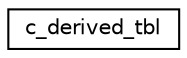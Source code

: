 digraph "Graphical Class Hierarchy"
{
 // INTERACTIVE_SVG=YES
  edge [fontname="Helvetica",fontsize="10",labelfontname="Helvetica",labelfontsize="10"];
  node [fontname="Helvetica",fontsize="10",shape=record];
  rankdir="LR";
  Node0 [label="c_derived_tbl",height=0.2,width=0.4,color="black", fillcolor="white", style="filled",URL="$structc__derived__tbl.html"];
}
